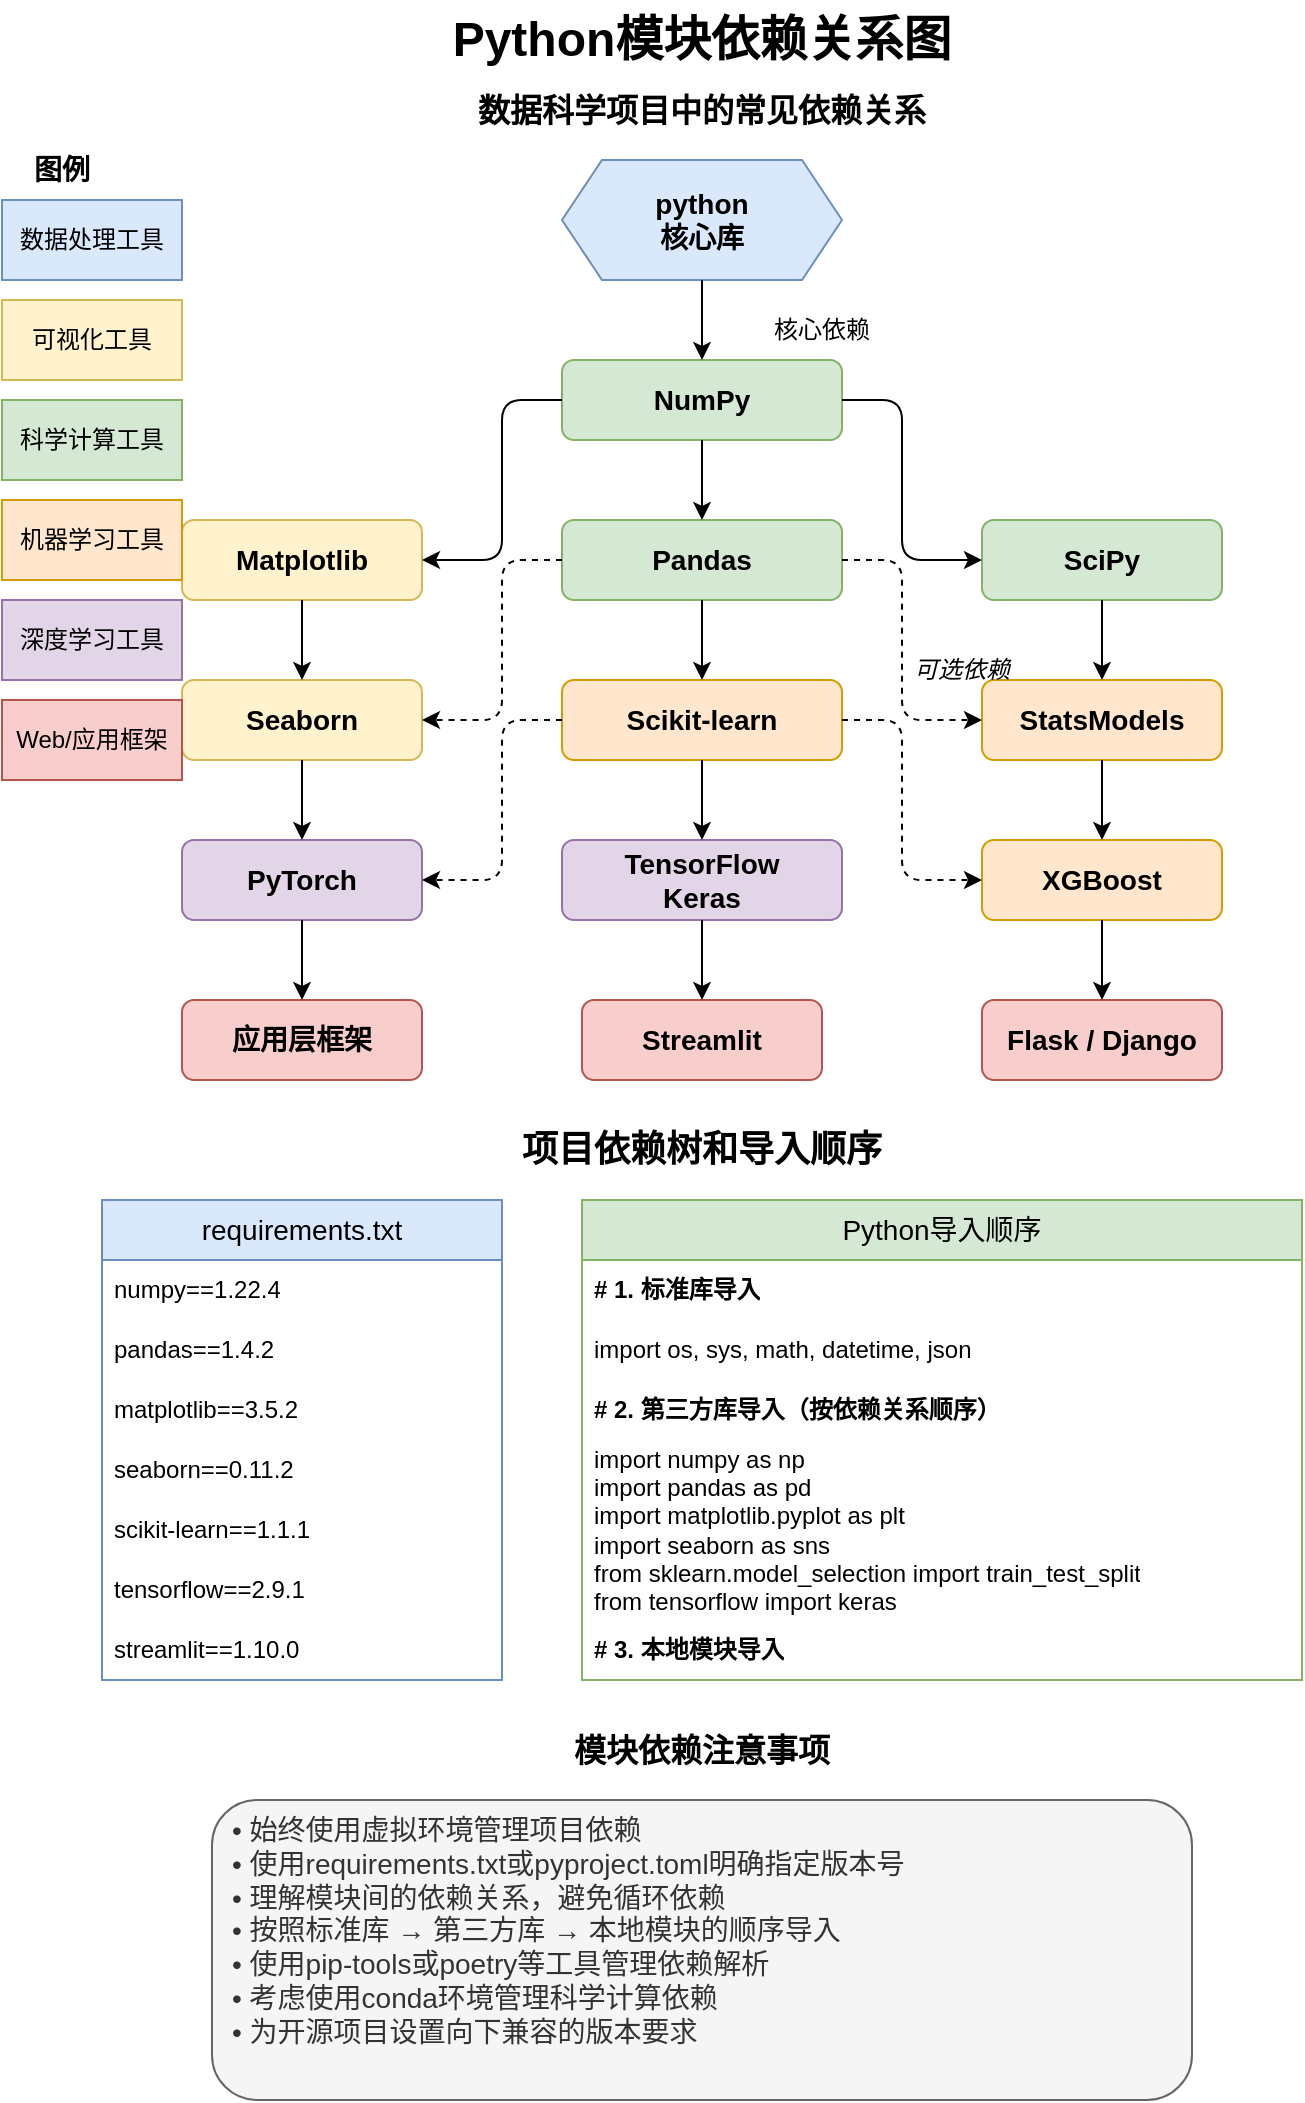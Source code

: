 <mxfile>
    <diagram id="vUaL3M7_12npDngDQgWr" name="Page-1">
        <mxGraphModel dx="816" dy="491" grid="1" gridSize="10" guides="1" tooltips="1" connect="1" arrows="1" fold="1" page="1" pageScale="1" pageWidth="850" pageHeight="1100" math="0" shadow="0">
            <root>
                <mxCell id="0"/>
                <mxCell id="1" parent="0"/>
                <mxCell id="2" value="Python模块依赖关系图" style="text;html=1;strokeColor=none;fillColor=none;align=center;verticalAlign=middle;whiteSpace=wrap;rounded=0;fontSize=24;fontStyle=1" vertex="1" parent="1">
                    <mxGeometry x="230" y="20" width="390" height="40" as="geometry"/>
                </mxCell>
                <mxCell id="3" value="数据科学项目中的常见依赖关系" style="text;html=1;strokeColor=none;fillColor=none;align=center;verticalAlign=middle;whiteSpace=wrap;rounded=0;fontSize=16;fontStyle=1" vertex="1" parent="1">
                    <mxGeometry x="230" y="60" width="390" height="30" as="geometry"/>
                </mxCell>
                <mxCell id="4" value="python&#xa;核心库" style="shape=hexagon;perimeter=hexagonPerimeter2;whiteSpace=wrap;html=1;fixedSize=1;fontSize=14;fillColor=#dae8fc;strokeColor=#6c8ebf;fontStyle=1" vertex="1" parent="1">
                    <mxGeometry x="355" y="100" width="140" height="60" as="geometry"/>
                </mxCell>
                <mxCell id="5" value="NumPy" style="rounded=1;whiteSpace=wrap;html=1;fontSize=14;fillColor=#d5e8d4;strokeColor=#82b366;fontStyle=1" vertex="1" parent="1">
                    <mxGeometry x="355" y="200" width="140" height="40" as="geometry"/>
                </mxCell>
                <mxCell id="6" value="Matplotlib" style="rounded=1;whiteSpace=wrap;html=1;fontSize=14;fillColor=#fff2cc;strokeColor=#d6b656;fontStyle=1" vertex="1" parent="1">
                    <mxGeometry x="165" y="280" width="120" height="40" as="geometry"/>
                </mxCell>
                <mxCell id="7" value="Pandas" style="rounded=1;whiteSpace=wrap;html=1;fontSize=14;fillColor=#d5e8d4;strokeColor=#82b366;fontStyle=1" vertex="1" parent="1">
                    <mxGeometry x="355" y="280" width="140" height="40" as="geometry"/>
                </mxCell>
                <mxCell id="8" value="SciPy" style="rounded=1;whiteSpace=wrap;html=1;fontSize=14;fillColor=#d5e8d4;strokeColor=#82b366;fontStyle=1" vertex="1" parent="1">
                    <mxGeometry x="565" y="280" width="120" height="40" as="geometry"/>
                </mxCell>
                <mxCell id="9" value="Scikit-learn" style="rounded=1;whiteSpace=wrap;html=1;fontSize=14;fillColor=#ffe6cc;strokeColor=#d79b00;fontStyle=1" vertex="1" parent="1">
                    <mxGeometry x="355" y="360" width="140" height="40" as="geometry"/>
                </mxCell>
                <mxCell id="10" value="Seaborn" style="rounded=1;whiteSpace=wrap;html=1;fontSize=14;fillColor=#fff2cc;strokeColor=#d6b656;fontStyle=1" vertex="1" parent="1">
                    <mxGeometry x="165" y="360" width="120" height="40" as="geometry"/>
                </mxCell>
                <mxCell id="11" value="StatsModels" style="rounded=1;whiteSpace=wrap;html=1;fontSize=14;fillColor=#ffe6cc;strokeColor=#d79b00;fontStyle=1" vertex="1" parent="1">
                    <mxGeometry x="565" y="360" width="120" height="40" as="geometry"/>
                </mxCell>
                <mxCell id="12" value="PyTorch" style="rounded=1;whiteSpace=wrap;html=1;fontSize=14;fillColor=#e1d5e7;strokeColor=#9673a6;fontStyle=1" vertex="1" parent="1">
                    <mxGeometry x="165" y="440" width="120" height="40" as="geometry"/>
                </mxCell>
                <mxCell id="13" value="TensorFlow&lt;br&gt;Keras" style="rounded=1;whiteSpace=wrap;html=1;fontSize=14;fillColor=#e1d5e7;strokeColor=#9673a6;fontStyle=1" vertex="1" parent="1">
                    <mxGeometry x="355" y="440" width="140" height="40" as="geometry"/>
                </mxCell>
                <mxCell id="14" value="XGBoost" style="rounded=1;whiteSpace=wrap;html=1;fontSize=14;fillColor=#ffe6cc;strokeColor=#d79b00;fontStyle=1" vertex="1" parent="1">
                    <mxGeometry x="565" y="440" width="120" height="40" as="geometry"/>
                </mxCell>
                <mxCell id="15" value="应用层框架" style="rounded=1;whiteSpace=wrap;html=1;fontSize=14;fillColor=#f8cecc;strokeColor=#b85450;fontStyle=1" vertex="1" parent="1">
                    <mxGeometry x="165" y="520" width="120" height="40" as="geometry"/>
                </mxCell>
                <mxCell id="16" value="Streamlit" style="rounded=1;whiteSpace=wrap;html=1;fontSize=14;fillColor=#f8cecc;strokeColor=#b85450;fontStyle=1" vertex="1" parent="1">
                    <mxGeometry x="365" y="520" width="120" height="40" as="geometry"/>
                </mxCell>
                <mxCell id="17" value="Flask / Django" style="rounded=1;whiteSpace=wrap;html=1;fontSize=14;fillColor=#f8cecc;strokeColor=#b85450;fontStyle=1" vertex="1" parent="1">
                    <mxGeometry x="565" y="520" width="120" height="40" as="geometry"/>
                </mxCell>
                <mxCell id="18" value="数据处理工具" style="rounded=0;whiteSpace=wrap;html=1;fontSize=12;fillColor=#dae8fc;strokeColor=#6c8ebf;" vertex="1" parent="1">
                    <mxGeometry x="75" y="120" width="90" height="40" as="geometry"/>
                </mxCell>
                <mxCell id="19" value="可视化工具" style="rounded=0;whiteSpace=wrap;html=1;fontSize=12;fillColor=#fff2cc;strokeColor=#d6b656;" vertex="1" parent="1">
                    <mxGeometry x="75" y="170" width="90" height="40" as="geometry"/>
                </mxCell>
                <mxCell id="20" value="科学计算工具" style="rounded=0;whiteSpace=wrap;html=1;fontSize=12;fillColor=#d5e8d4;strokeColor=#82b366;" vertex="1" parent="1">
                    <mxGeometry x="75" y="220" width="90" height="40" as="geometry"/>
                </mxCell>
                <mxCell id="21" value="机器学习工具" style="rounded=0;whiteSpace=wrap;html=1;fontSize=12;fillColor=#ffe6cc;strokeColor=#d79b00;" vertex="1" parent="1">
                    <mxGeometry x="75" y="270" width="90" height="40" as="geometry"/>
                </mxCell>
                <mxCell id="22" value="深度学习工具" style="rounded=0;whiteSpace=wrap;html=1;fontSize=12;fillColor=#e1d5e7;strokeColor=#9673a6;" vertex="1" parent="1">
                    <mxGeometry x="75" y="320" width="90" height="40" as="geometry"/>
                </mxCell>
                <mxCell id="23" value="Web/应用框架" style="rounded=0;whiteSpace=wrap;html=1;fontSize=12;fillColor=#f8cecc;strokeColor=#b85450;" vertex="1" parent="1">
                    <mxGeometry x="75" y="370" width="90" height="40" as="geometry"/>
                </mxCell>
                <mxCell id="24" value="图例" style="text;html=1;strokeColor=none;fillColor=none;align=center;verticalAlign=middle;whiteSpace=wrap;rounded=0;fontSize=14;fontStyle=1" vertex="1" parent="1">
                    <mxGeometry x="75" y="90" width="60" height="30" as="geometry"/>
                </mxCell>
                <mxCell id="25" value="" style="endArrow=classic;html=1;fontSize=12;exitX=0.5;exitY=1;exitDx=0;exitDy=0;entryX=0.5;entryY=0;entryDx=0;entryDy=0;" edge="1" parent="1" source="4" target="5">
                    <mxGeometry width="50" height="50" relative="1" as="geometry">
                        <mxPoint x="400" y="350" as="sourcePoint"/>
                        <mxPoint x="450" y="300" as="targetPoint"/>
                    </mxGeometry>
                </mxCell>
                <mxCell id="26" value="" style="endArrow=classic;html=1;fontSize=12;exitX=0.5;exitY=1;exitDx=0;exitDy=0;entryX=0.5;entryY=0;entryDx=0;entryDy=0;" edge="1" parent="1" source="5" target="7">
                    <mxGeometry width="50" height="50" relative="1" as="geometry">
                        <mxPoint x="435" y="170" as="sourcePoint"/>
                        <mxPoint x="435" y="210" as="targetPoint"/>
                    </mxGeometry>
                </mxCell>
                <mxCell id="27" value="" style="endArrow=classic;html=1;fontSize=12;exitX=1;exitY=0.5;exitDx=0;exitDy=0;entryX=0;entryY=0.5;entryDx=0;entryDy=0;" edge="1" parent="1" source="5" target="8">
                    <mxGeometry width="50" height="50" relative="1" as="geometry">
                        <mxPoint x="435" y="250" as="sourcePoint"/>
                        <mxPoint x="435" y="290" as="targetPoint"/>
                        <Array as="points">
                            <mxPoint x="525" y="220"/>
                            <mxPoint x="525" y="300"/>
                        </Array>
                    </mxGeometry>
                </mxCell>
                <mxCell id="28" value="" style="endArrow=classic;html=1;fontSize=12;exitX=0;exitY=0.5;exitDx=0;exitDy=0;entryX=1;entryY=0.5;entryDx=0;entryDy=0;" edge="1" parent="1" source="5" target="6">
                    <mxGeometry width="50" height="50" relative="1" as="geometry">
                        <mxPoint x="505" y="230" as="sourcePoint"/>
                        <mxPoint x="575" y="310" as="targetPoint"/>
                        <Array as="points">
                            <mxPoint x="325" y="220"/>
                            <mxPoint x="325" y="300"/>
                        </Array>
                    </mxGeometry>
                </mxCell>
                <mxCell id="29" value="" style="endArrow=classic;html=1;fontSize=12;exitX=0.5;exitY=1;exitDx=0;exitDy=0;entryX=0.5;entryY=0;entryDx=0;entryDy=0;" edge="1" parent="1" source="6" target="10">
                    <mxGeometry width="50" height="50" relative="1" as="geometry">
                        <mxPoint x="435" y="250" as="sourcePoint"/>
                        <mxPoint x="435" y="290" as="targetPoint"/>
                    </mxGeometry>
                </mxCell>
                <mxCell id="30" value="" style="endArrow=classic;html=1;fontSize=12;exitX=0.5;exitY=1;exitDx=0;exitDy=0;entryX=0.5;entryY=0;entryDx=0;entryDy=0;" edge="1" parent="1" source="7" target="9">
                    <mxGeometry width="50" height="50" relative="1" as="geometry">
                        <mxPoint x="235" y="330" as="sourcePoint"/>
                        <mxPoint x="235" y="370" as="targetPoint"/>
                    </mxGeometry>
                </mxCell>
                <mxCell id="31" value="" style="endArrow=classic;html=1;fontSize=12;exitX=0.5;exitY=1;exitDx=0;exitDy=0;entryX=0.5;entryY=0;entryDx=0;entryDy=0;" edge="1" parent="1" source="8" target="11">
                    <mxGeometry width="50" height="50" relative="1" as="geometry">
                        <mxPoint x="435" y="330" as="sourcePoint"/>
                        <mxPoint x="435" y="370" as="targetPoint"/>
                    </mxGeometry>
                </mxCell>
                <mxCell id="32" value="" style="endArrow=classic;html=1;fontSize=12;exitX=0.5;exitY=1;exitDx=0;exitDy=0;entryX=0.5;entryY=0;entryDx=0;entryDy=0;" edge="1" parent="1" source="9" target="13">
                    <mxGeometry width="50" height="50" relative="1" as="geometry">
                        <mxPoint x="435" y="330" as="sourcePoint"/>
                        <mxPoint x="435" y="370" as="targetPoint"/>
                    </mxGeometry>
                </mxCell>
                <mxCell id="33" value="" style="endArrow=classic;html=1;fontSize=12;exitX=0.5;exitY=1;exitDx=0;exitDy=0;entryX=0.5;entryY=0;entryDx=0;entryDy=0;" edge="1" parent="1" source="10" target="12">
                    <mxGeometry width="50" height="50" relative="1" as="geometry">
                        <mxPoint x="435" y="410" as="sourcePoint"/>
                        <mxPoint x="435" y="450" as="targetPoint"/>
                    </mxGeometry>
                </mxCell>
                <mxCell id="34" value="" style="endArrow=classic;html=1;fontSize=12;exitX=0.5;exitY=1;exitDx=0;exitDy=0;entryX=0.5;entryY=0;entryDx=0;entryDy=0;" edge="1" parent="1" source="11" target="14">
                    <mxGeometry width="50" height="50" relative="1" as="geometry">
                        <mxPoint x="435" y="410" as="sourcePoint"/>
                        <mxPoint x="435" y="450" as="targetPoint"/>
                    </mxGeometry>
                </mxCell>
                <mxCell id="35" value="" style="endArrow=classic;html=1;fontSize=12;exitX=0.5;exitY=1;exitDx=0;exitDy=0;" edge="1" parent="1" source="12" target="15">
                    <mxGeometry width="50" height="50" relative="1" as="geometry">
                        <mxPoint x="435" y="490" as="sourcePoint"/>
                        <mxPoint x="435" y="530" as="targetPoint"/>
                    </mxGeometry>
                </mxCell>
                <mxCell id="36" value="" style="endArrow=classic;html=1;fontSize=12;exitX=0.5;exitY=1;exitDx=0;exitDy=0;entryX=0.5;entryY=0;entryDx=0;entryDy=0;" edge="1" parent="1" source="13" target="16">
                    <mxGeometry width="50" height="50" relative="1" as="geometry">
                        <mxPoint x="235" y="490" as="sourcePoint"/>
                        <mxPoint x="235" y="530" as="targetPoint"/>
                    </mxGeometry>
                </mxCell>
                <mxCell id="37" value="" style="endArrow=classic;html=1;fontSize=12;exitX=0.5;exitY=1;exitDx=0;exitDy=0;entryX=0.5;entryY=0;entryDx=0;entryDy=0;" edge="1" parent="1" source="14" target="17">
                    <mxGeometry width="50" height="50" relative="1" as="geometry">
                        <mxPoint x="435" y="490" as="sourcePoint"/>
                        <mxPoint x="435" y="530" as="targetPoint"/>
                    </mxGeometry>
                </mxCell>
                <mxCell id="38" value="" style="endArrow=classic;html=1;fontSize=12;exitX=1;exitY=0.5;exitDx=0;exitDy=0;entryX=0;entryY=0.5;entryDx=0;entryDy=0;dashed=1;" edge="1" parent="1" source="7" target="11">
                    <mxGeometry width="50" height="50" relative="1" as="geometry">
                        <mxPoint x="435" y="330" as="sourcePoint"/>
                        <mxPoint x="435" y="370" as="targetPoint"/>
                        <Array as="points">
                            <mxPoint x="525" y="300"/>
                            <mxPoint x="525" y="380"/>
                        </Array>
                    </mxGeometry>
                </mxCell>
                <mxCell id="39" value="" style="endArrow=classic;html=1;fontSize=12;exitX=0;exitY=0.5;exitDx=0;exitDy=0;entryX=1;entryY=0.5;entryDx=0;entryDy=0;dashed=1;" edge="1" parent="1" source="7" target="10">
                    <mxGeometry width="50" height="50" relative="1" as="geometry">
                        <mxPoint x="505" y="310" as="sourcePoint"/>
                        <mxPoint x="575" y="390" as="targetPoint"/>
                        <Array as="points">
                            <mxPoint x="325" y="300"/>
                            <mxPoint x="325" y="380"/>
                        </Array>
                    </mxGeometry>
                </mxCell>
                <mxCell id="40" value="" style="endArrow=classic;html=1;fontSize=12;exitX=1;exitY=0.5;exitDx=0;exitDy=0;entryX=0;entryY=0.5;entryDx=0;entryDy=0;dashed=1;" edge="1" parent="1" source="9" target="14">
                    <mxGeometry width="50" height="50" relative="1" as="geometry">
                        <mxPoint x="505" y="310" as="sourcePoint"/>
                        <mxPoint x="575" y="390" as="targetPoint"/>
                        <Array as="points">
                            <mxPoint x="525" y="380"/>
                            <mxPoint x="525" y="460"/>
                        </Array>
                    </mxGeometry>
                </mxCell>
                <mxCell id="41" value="" style="endArrow=classic;html=1;fontSize=12;entryX=1;entryY=0.5;entryDx=0;entryDy=0;exitX=0;exitY=0.5;exitDx=0;exitDy=0;dashed=1;" edge="1" parent="1" source="9" target="12">
                    <mxGeometry width="50" height="50" relative="1" as="geometry">
                        <mxPoint x="350" y="380" as="sourcePoint"/>
                        <mxPoint x="575" y="460" as="targetPoint"/>
                        <Array as="points">
                            <mxPoint x="325" y="380"/>
                            <mxPoint x="325" y="460"/>
                        </Array>
                    </mxGeometry>
                </mxCell>
                <mxCell id="42" value="核心依赖" style="text;html=1;strokeColor=none;fillColor=none;align=center;verticalAlign=middle;whiteSpace=wrap;rounded=0;fontSize=12;" vertex="1" parent="1">
                    <mxGeometry x="455" y="170" width="60" height="30" as="geometry"/>
                </mxCell>
                <mxCell id="43" value="可选依赖" style="text;html=1;strokeColor=none;fillColor=none;align=center;verticalAlign=middle;whiteSpace=wrap;rounded=0;fontSize=12;fontStyle=2" vertex="1" parent="1">
                    <mxGeometry x="525" y="340" width="60" height="30" as="geometry"/>
                </mxCell>
                <mxCell id="44" value="项目依赖树和导入顺序" style="text;html=1;strokeColor=none;fillColor=none;align=center;verticalAlign=middle;whiteSpace=wrap;rounded=0;fontSize=18;fontStyle=1" vertex="1" parent="1">
                    <mxGeometry x="260" y="580" width="330" height="30" as="geometry"/>
                </mxCell>
                <mxCell id="45" value="requirements.txt" style="swimlane;fontStyle=0;childLayout=stackLayout;horizontal=1;startSize=30;horizontalStack=0;resizeParent=1;resizeParentMax=0;resizeLast=0;collapsible=1;marginBottom=0;whiteSpace=wrap;html=1;fontSize=14;fillColor=#dae8fc;strokeColor=#6c8ebf;" vertex="1" parent="1">
                    <mxGeometry x="125" y="620" width="200" height="240" as="geometry"/>
                </mxCell>
                <mxCell id="46" value="numpy==1.22.4" style="text;strokeColor=none;fillColor=none;align=left;verticalAlign=middle;spacingLeft=4;spacingRight=4;overflow=hidden;points=[[0,0.5],[1,0.5]];portConstraint=eastwest;rotatable=0;whiteSpace=wrap;html=1;fontSize=12;" vertex="1" parent="45">
                    <mxGeometry y="30" width="200" height="30" as="geometry"/>
                </mxCell>
                <mxCell id="47" value="pandas==1.4.2" style="text;strokeColor=none;fillColor=none;align=left;verticalAlign=middle;spacingLeft=4;spacingRight=4;overflow=hidden;points=[[0,0.5],[1,0.5]];portConstraint=eastwest;rotatable=0;whiteSpace=wrap;html=1;fontSize=12;" vertex="1" parent="45">
                    <mxGeometry y="60" width="200" height="30" as="geometry"/>
                </mxCell>
                <mxCell id="48" value="matplotlib==3.5.2" style="text;strokeColor=none;fillColor=none;align=left;verticalAlign=middle;spacingLeft=4;spacingRight=4;overflow=hidden;points=[[0,0.5],[1,0.5]];portConstraint=eastwest;rotatable=0;whiteSpace=wrap;html=1;fontSize=12;" vertex="1" parent="45">
                    <mxGeometry y="90" width="200" height="30" as="geometry"/>
                </mxCell>
                <mxCell id="49" value="seaborn==0.11.2" style="text;strokeColor=none;fillColor=none;align=left;verticalAlign=middle;spacingLeft=4;spacingRight=4;overflow=hidden;points=[[0,0.5],[1,0.5]];portConstraint=eastwest;rotatable=0;whiteSpace=wrap;html=1;fontSize=12;" vertex="1" parent="45">
                    <mxGeometry y="120" width="200" height="30" as="geometry"/>
                </mxCell>
                <mxCell id="50" value="scikit-learn==1.1.1" style="text;strokeColor=none;fillColor=none;align=left;verticalAlign=middle;spacingLeft=4;spacingRight=4;overflow=hidden;points=[[0,0.5],[1,0.5]];portConstraint=eastwest;rotatable=0;whiteSpace=wrap;html=1;fontSize=12;" vertex="1" parent="45">
                    <mxGeometry y="150" width="200" height="30" as="geometry"/>
                </mxCell>
                <mxCell id="51" value="tensorflow==2.9.1" style="text;strokeColor=none;fillColor=none;align=left;verticalAlign=middle;spacingLeft=4;spacingRight=4;overflow=hidden;points=[[0,0.5],[1,0.5]];portConstraint=eastwest;rotatable=0;whiteSpace=wrap;html=1;fontSize=12;" vertex="1" parent="45">
                    <mxGeometry y="180" width="200" height="30" as="geometry"/>
                </mxCell>
                <mxCell id="52" value="streamlit==1.10.0" style="text;strokeColor=none;fillColor=none;align=left;verticalAlign=middle;spacingLeft=4;spacingRight=4;overflow=hidden;points=[[0,0.5],[1,0.5]];portConstraint=eastwest;rotatable=0;whiteSpace=wrap;html=1;fontSize=12;" vertex="1" parent="45">
                    <mxGeometry y="210" width="200" height="30" as="geometry"/>
                </mxCell>
                <mxCell id="53" value="Python导入顺序" style="swimlane;fontStyle=0;childLayout=stackLayout;horizontal=1;startSize=30;horizontalStack=0;resizeParent=1;resizeParentMax=0;resizeLast=0;collapsible=1;marginBottom=0;whiteSpace=wrap;html=1;fontSize=14;fillColor=#d5e8d4;strokeColor=#82b366;" vertex="1" parent="1">
                    <mxGeometry x="365" y="620" width="360" height="240" as="geometry"/>
                </mxCell>
                <mxCell id="54" value="# 1. 标准库导入" style="text;strokeColor=none;fillColor=none;align=left;verticalAlign=middle;spacingLeft=4;spacingRight=4;overflow=hidden;points=[[0,0.5],[1,0.5]];portConstraint=eastwest;rotatable=0;whiteSpace=wrap;html=1;fontSize=12;fontStyle=1" vertex="1" parent="53">
                    <mxGeometry y="30" width="360" height="30" as="geometry"/>
                </mxCell>
                <mxCell id="55" value="import os, sys, math, datetime, json" style="text;strokeColor=none;fillColor=none;align=left;verticalAlign=middle;spacingLeft=4;spacingRight=4;overflow=hidden;points=[[0,0.5],[1,0.5]];portConstraint=eastwest;rotatable=0;whiteSpace=wrap;html=1;fontSize=12;" vertex="1" parent="53">
                    <mxGeometry y="60" width="360" height="30" as="geometry"/>
                </mxCell>
                <mxCell id="56" value="# 2. 第三方库导入（按依赖关系顺序）" style="text;strokeColor=none;fillColor=none;align=left;verticalAlign=middle;spacingLeft=4;spacingRight=4;overflow=hidden;points=[[0,0.5],[1,0.5]];portConstraint=eastwest;rotatable=0;whiteSpace=wrap;html=1;fontSize=12;fontStyle=1" vertex="1" parent="53">
                    <mxGeometry y="90" width="360" height="30" as="geometry"/>
                </mxCell>
                <mxCell id="57" value="import numpy as np&#xa;import pandas as pd&#xa;import matplotlib.pyplot as plt&#xa;import seaborn as sns&#xa;from sklearn.model_selection import train_test_split&#xa;from tensorflow import keras" style="text;strokeColor=none;fillColor=none;align=left;verticalAlign=middle;spacingLeft=4;spacingRight=4;overflow=hidden;points=[[0,0.5],[1,0.5]];portConstraint=eastwest;rotatable=0;whiteSpace=wrap;html=1;fontSize=12;" vertex="1" parent="53">
                    <mxGeometry y="120" width="360" height="90" as="geometry"/>
                </mxCell>
                <mxCell id="58" value="# 3. 本地模块导入" style="text;strokeColor=none;fillColor=none;align=left;verticalAlign=middle;spacingLeft=4;spacingRight=4;overflow=hidden;points=[[0,0.5],[1,0.5]];portConstraint=eastwest;rotatable=0;whiteSpace=wrap;html=1;fontSize=12;fontStyle=1" vertex="1" parent="53">
                    <mxGeometry y="210" width="360" height="30" as="geometry"/>
                </mxCell>
                <mxCell id="59" value="模块依赖注意事项" style="text;html=1;strokeColor=none;fillColor=none;align=center;verticalAlign=middle;whiteSpace=wrap;rounded=0;fontSize=16;fontStyle=1" vertex="1" parent="1">
                    <mxGeometry x="345" y="880" width="160" height="30" as="geometry"/>
                </mxCell>
                <mxCell id="60" value="• 始终使用虚拟环境管理项目依赖&#xa;• 使用requirements.txt或pyproject.toml明确指定版本号&#xa;• 理解模块间的依赖关系，避免循环依赖&#xa;• 按照标准库 → 第三方库 → 本地模块的顺序导入&#xa;• 使用pip-tools或poetry等工具管理依赖解析&#xa;• 考虑使用conda环境管理科学计算依赖&#xa;• 为开源项目设置向下兼容的版本要求" style="text;html=1;strokeColor=#666666;fillColor=#f5f5f5;align=left;verticalAlign=top;whiteSpace=wrap;rounded=1;fontSize=14;fontColor=#333333;spacingLeft=8;" vertex="1" parent="1">
                    <mxGeometry x="180" y="920" width="490" height="150" as="geometry"/>
                </mxCell>
            </root>
        </mxGraphModel>
    </diagram>
</mxfile> 